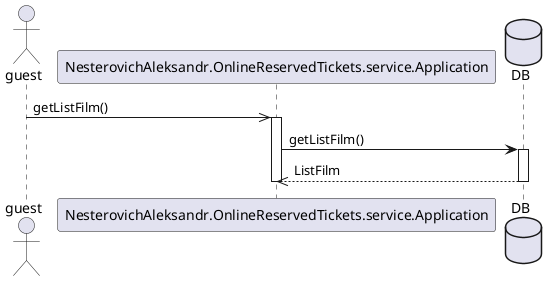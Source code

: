 @startuml

actor guest

guest ->> NesterovichAleksandr.OnlineReservedTickets.service.Application : getListFilm()

activate NesterovichAleksandr.OnlineReservedTickets.service.Application

database DB

NesterovichAleksandr.OnlineReservedTickets.service.Application -> DB : getListFilm()
activate DB
NesterovichAleksandr.OnlineReservedTickets.service.Application <<-- DB : ListFilm
deactivate DB

deactivate NesterovichAleksandr.OnlineReservedTickets.service.Application

@enduml